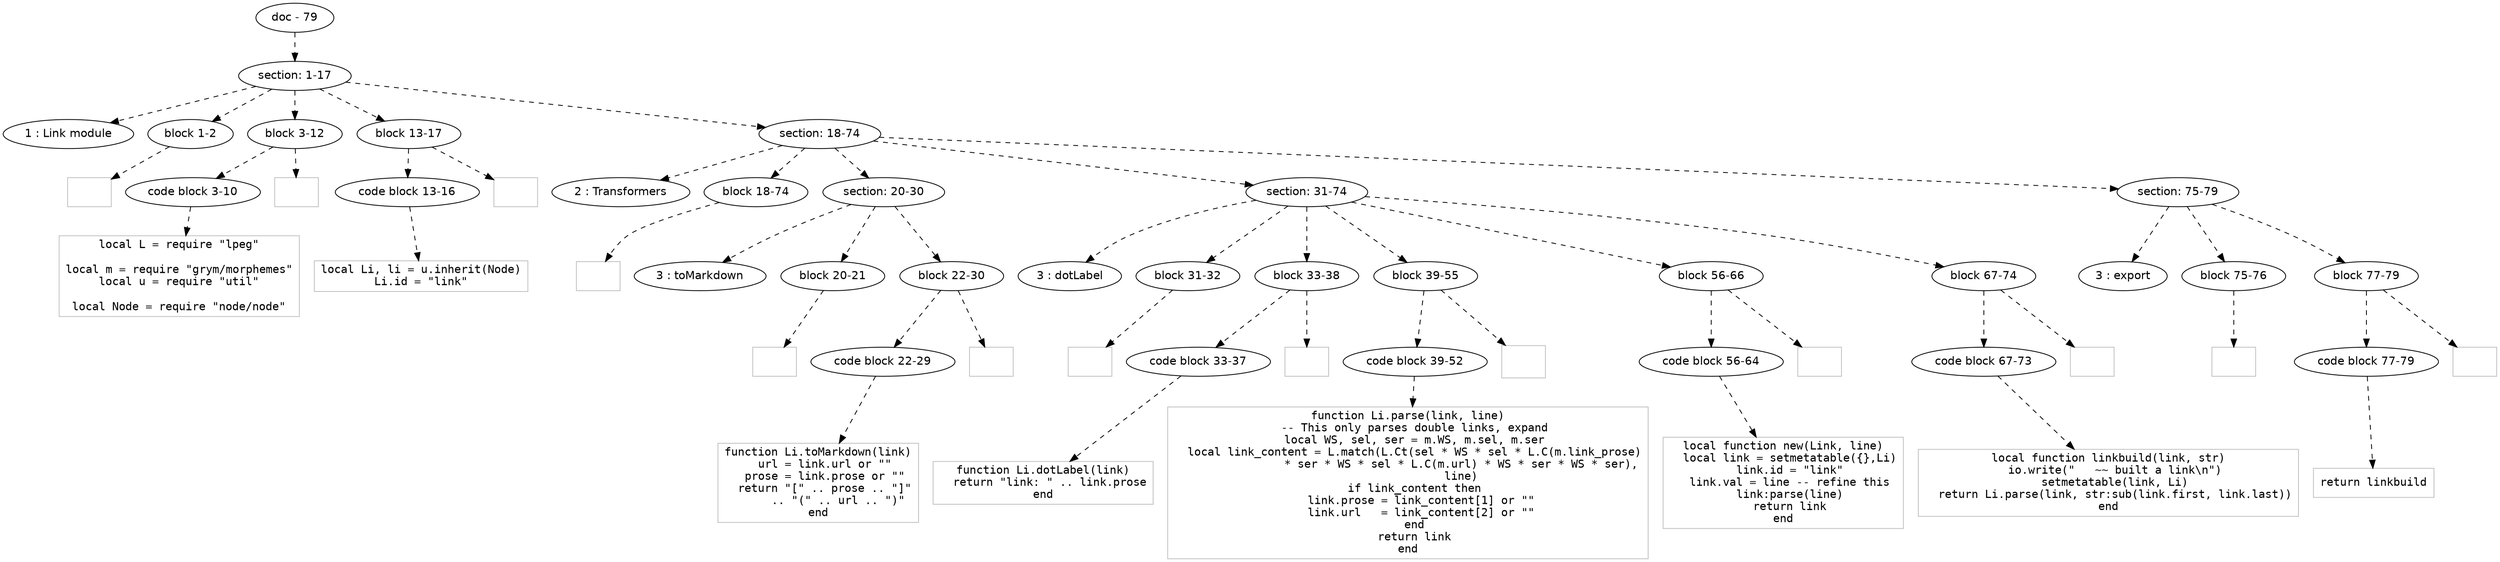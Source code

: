 digraph hierarchy {

node [fontname=Helvetica]
edge [style=dashed]

doc_0 [label="doc - 79"]


doc_0 -> { section_1}
{rank=same; section_1}

section_1 [label="section: 1-17"]


section_1 -> { header_2 block_3 block_4 block_5 section_6}
{rank=same; header_2 block_3 block_4 block_5 section_6}

header_2 [label="1 : Link module"]

block_3 [label="block 1-2"]

block_4 [label="block 3-12"]

block_5 [label="block 13-17"]

section_6 [label="section: 18-74"]


block_3 -> leaf_7
leaf_7  [color=Gray,shape=rectangle,fontname=Inconsolata,label=""]
block_4 -> { codeblock_8}
{rank=same; codeblock_8}

codeblock_8 [label="code block 3-10"]


codeblock_8 -> leaf_9
leaf_9  [color=Gray,shape=rectangle,fontname=Inconsolata,label="local L = require \"lpeg\"

local m = require \"grym/morphemes\"
local u = require \"util\"

local Node = require \"node/node\""]
block_4 -> leaf_10
leaf_10  [color=Gray,shape=rectangle,fontname=Inconsolata,label="
"]
block_5 -> { codeblock_11}
{rank=same; codeblock_11}

codeblock_11 [label="code block 13-16"]


codeblock_11 -> leaf_12
leaf_12  [color=Gray,shape=rectangle,fontname=Inconsolata,label="local Li, li = u.inherit(Node)
Li.id = \"link\""]
block_5 -> leaf_13
leaf_13  [color=Gray,shape=rectangle,fontname=Inconsolata,label=""]
section_6 -> { header_14 block_15 section_16 section_17 section_18}
{rank=same; header_14 block_15 section_16 section_17 section_18}

header_14 [label="2 : Transformers"]

block_15 [label="block 18-74"]

section_16 [label="section: 20-30"]

section_17 [label="section: 31-74"]

section_18 [label="section: 75-79"]


block_15 -> leaf_19
leaf_19  [color=Gray,shape=rectangle,fontname=Inconsolata,label=""]
section_16 -> { header_20 block_21 block_22}
{rank=same; header_20 block_21 block_22}

header_20 [label="3 : toMarkdown"]

block_21 [label="block 20-21"]

block_22 [label="block 22-30"]


block_21 -> leaf_23
leaf_23  [color=Gray,shape=rectangle,fontname=Inconsolata,label=""]
block_22 -> { codeblock_24}
{rank=same; codeblock_24}

codeblock_24 [label="code block 22-29"]


codeblock_24 -> leaf_25
leaf_25  [color=Gray,shape=rectangle,fontname=Inconsolata,label="function Li.toMarkdown(link)
  url = link.url or \"\"
  prose = link.prose or \"\"
  return \"[\" .. prose .. \"]\"
      .. \"(\" .. url .. \")\"
end"]
block_22 -> leaf_26
leaf_26  [color=Gray,shape=rectangle,fontname=Inconsolata,label=""]
section_17 -> { header_27 block_28 block_29 block_30 block_31 block_32}
{rank=same; header_27 block_28 block_29 block_30 block_31 block_32}

header_27 [label="3 : dotLabel"]

block_28 [label="block 31-32"]

block_29 [label="block 33-38"]

block_30 [label="block 39-55"]

block_31 [label="block 56-66"]

block_32 [label="block 67-74"]


block_28 -> leaf_33
leaf_33  [color=Gray,shape=rectangle,fontname=Inconsolata,label=""]
block_29 -> { codeblock_34}
{rank=same; codeblock_34}

codeblock_34 [label="code block 33-37"]


codeblock_34 -> leaf_35
leaf_35  [color=Gray,shape=rectangle,fontname=Inconsolata,label="function Li.dotLabel(link)
  return \"link: \" .. link.prose
end"]
block_29 -> leaf_36
leaf_36  [color=Gray,shape=rectangle,fontname=Inconsolata,label=""]
block_30 -> { codeblock_37}
{rank=same; codeblock_37}

codeblock_37 [label="code block 39-52"]


codeblock_37 -> leaf_38
leaf_38  [color=Gray,shape=rectangle,fontname=Inconsolata,label="function Li.parse(link, line)
  -- This only parses double links, expand
  local WS, sel, ser = m.WS, m.sel, m.ser
  local link_content = L.match(L.Ct(sel * WS * sel * L.C(m.link_prose)
                * ser * WS * sel * L.C(m.url) * WS * ser * WS * ser),
                line)
  if link_content then
    link.prose = link_content[1] or \"\"
    link.url   = link_content[2] or \"\"
  end
  return link
end"]
block_30 -> leaf_39
leaf_39  [color=Gray,shape=rectangle,fontname=Inconsolata,label="

"]
block_31 -> { codeblock_40}
{rank=same; codeblock_40}

codeblock_40 [label="code block 56-64"]


codeblock_40 -> leaf_41
leaf_41  [color=Gray,shape=rectangle,fontname=Inconsolata,label="local function new(Link, line)
  local link = setmetatable({},Li)
  link.id = \"link\"
  link.val = line -- refine this
  link:parse(line)
  return link
end"]
block_31 -> leaf_42
leaf_42  [color=Gray,shape=rectangle,fontname=Inconsolata,label="
"]
block_32 -> { codeblock_43}
{rank=same; codeblock_43}

codeblock_43 [label="code block 67-73"]


codeblock_43 -> leaf_44
leaf_44  [color=Gray,shape=rectangle,fontname=Inconsolata,label="local function linkbuild(link, str)
  io.write(\"   ~~ built a link\\n\")
  setmetatable(link, Li)
  return Li.parse(link, str:sub(link.first, link.last))
end"]
block_32 -> leaf_45
leaf_45  [color=Gray,shape=rectangle,fontname=Inconsolata,label=""]
section_18 -> { header_46 block_47 block_48}
{rank=same; header_46 block_47 block_48}

header_46 [label="3 : export"]

block_47 [label="block 75-76"]

block_48 [label="block 77-79"]


block_47 -> leaf_49
leaf_49  [color=Gray,shape=rectangle,fontname=Inconsolata,label=""]
block_48 -> { codeblock_50}
{rank=same; codeblock_50}

codeblock_50 [label="code block 77-79"]


codeblock_50 -> leaf_51
leaf_51  [color=Gray,shape=rectangle,fontname=Inconsolata,label="return linkbuild"]
block_48 -> leaf_52
leaf_52  [color=Gray,shape=rectangle,fontname=Inconsolata,label=""]

}
